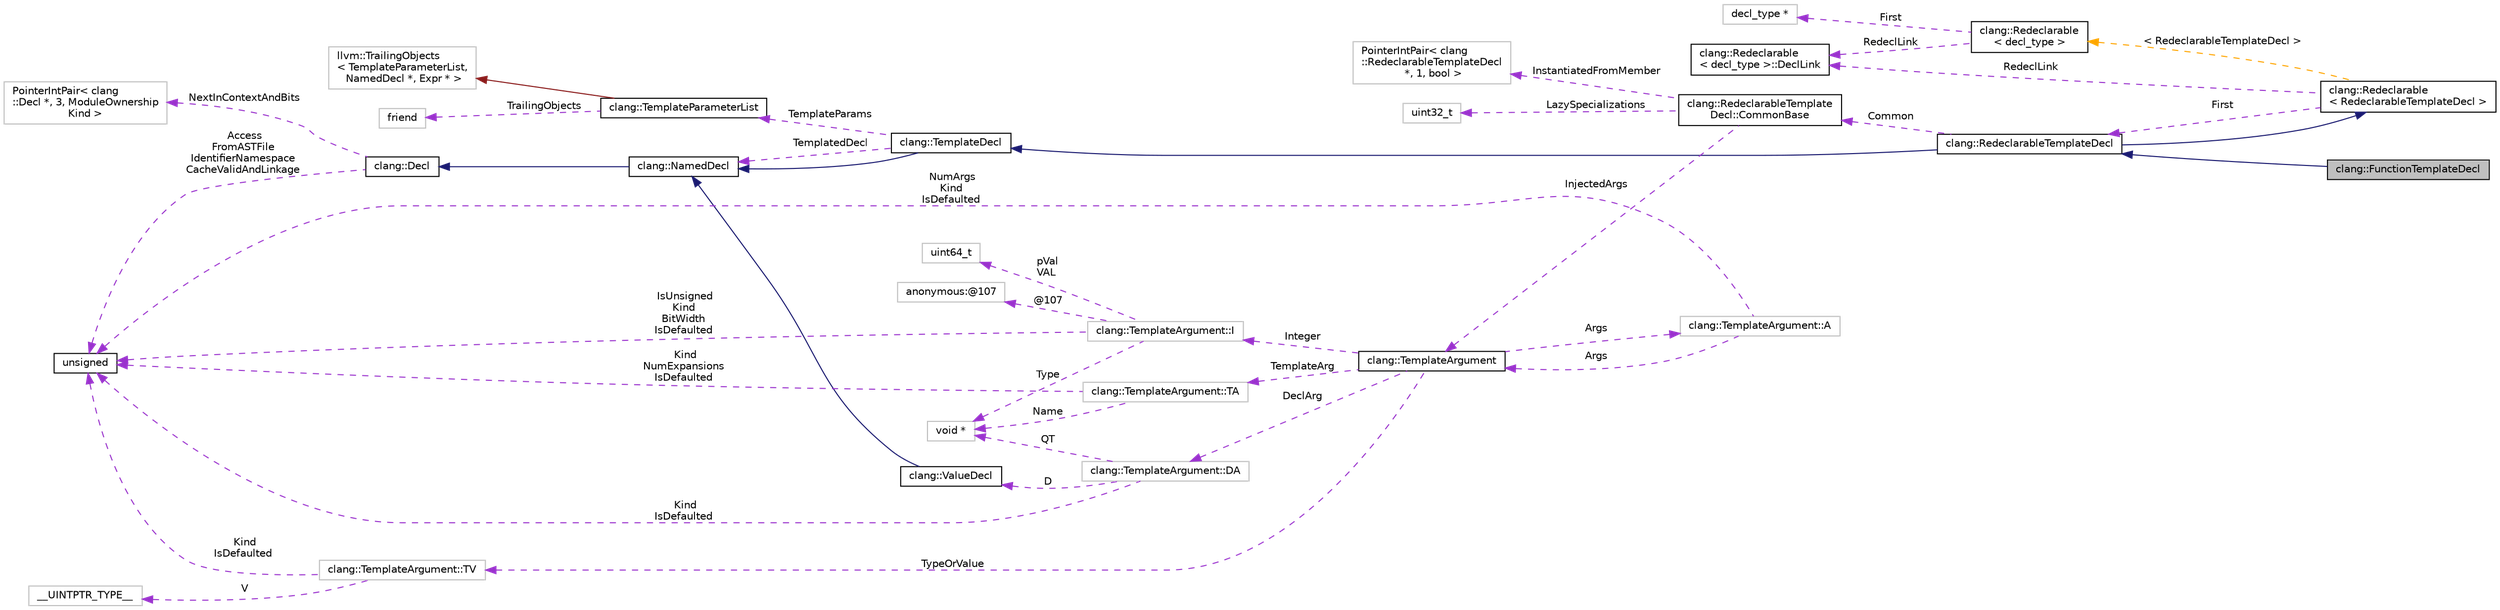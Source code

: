 digraph "clang::FunctionTemplateDecl"
{
 // LATEX_PDF_SIZE
  bgcolor="transparent";
  edge [fontname="Helvetica",fontsize="10",labelfontname="Helvetica",labelfontsize="10"];
  node [fontname="Helvetica",fontsize="10",shape=record];
  rankdir="LR";
  Node1 [label="clang::FunctionTemplateDecl",height=0.2,width=0.4,color="black", fillcolor="grey75", style="filled", fontcolor="black",tooltip="Declaration of a template function."];
  Node2 -> Node1 [dir="back",color="midnightblue",fontsize="10",style="solid",fontname="Helvetica"];
  Node2 [label="clang::RedeclarableTemplateDecl",height=0.2,width=0.4,color="black",URL="$classclang_1_1RedeclarableTemplateDecl.html",tooltip="Declaration of a redeclarable template."];
  Node3 -> Node2 [dir="back",color="midnightblue",fontsize="10",style="solid",fontname="Helvetica"];
  Node3 [label="clang::TemplateDecl",height=0.2,width=0.4,color="black",URL="$classclang_1_1TemplateDecl.html",tooltip="The base class of all kinds of template declarations (e.g., class, function, etc.)."];
  Node4 -> Node3 [dir="back",color="midnightblue",fontsize="10",style="solid",fontname="Helvetica"];
  Node4 [label="clang::NamedDecl",height=0.2,width=0.4,color="black",URL="$classclang_1_1NamedDecl.html",tooltip="This represents a decl that may have a name."];
  Node5 -> Node4 [dir="back",color="midnightblue",fontsize="10",style="solid",fontname="Helvetica"];
  Node5 [label="clang::Decl",height=0.2,width=0.4,color="black",URL="$classclang_1_1Decl.html",tooltip="Decl - This represents one declaration (or definition), e.g."];
  Node6 -> Node5 [dir="back",color="darkorchid3",fontsize="10",style="dashed",label=" NextInContextAndBits" ,fontname="Helvetica"];
  Node6 [label="PointerIntPair\< clang\l::Decl *, 3, ModuleOwnership\lKind \>",height=0.2,width=0.4,color="grey75",tooltip=" "];
  Node7 -> Node5 [dir="back",color="darkorchid3",fontsize="10",style="dashed",label=" Access\nFromASTFile\nIdentifierNamespace\nCacheValidAndLinkage" ,fontname="Helvetica"];
  Node7 [label="unsigned",height=0.2,width=0.4,color="black",URL="$classunsigned.html",tooltip=" "];
  Node4 -> Node3 [dir="back",color="darkorchid3",fontsize="10",style="dashed",label=" TemplatedDecl" ,fontname="Helvetica"];
  Node8 -> Node3 [dir="back",color="darkorchid3",fontsize="10",style="dashed",label=" TemplateParams" ,fontname="Helvetica"];
  Node8 [label="clang::TemplateParameterList",height=0.2,width=0.4,color="black",URL="$classclang_1_1TemplateParameterList.html",tooltip="Stores a list of template parameters for a TemplateDecl and its derived classes."];
  Node9 -> Node8 [dir="back",color="firebrick4",fontsize="10",style="solid",fontname="Helvetica"];
  Node9 [label="llvm::TrailingObjects\l\< TemplateParameterList,\l NamedDecl *, Expr * \>",height=0.2,width=0.4,color="grey75",tooltip=" "];
  Node10 -> Node8 [dir="back",color="darkorchid3",fontsize="10",style="dashed",label=" TrailingObjects" ,fontname="Helvetica"];
  Node10 [label="friend",height=0.2,width=0.4,color="grey75",tooltip=" "];
  Node11 -> Node2 [dir="back",color="midnightblue",fontsize="10",style="solid",fontname="Helvetica"];
  Node11 [label="clang::Redeclarable\l\< RedeclarableTemplateDecl \>",height=0.2,width=0.4,color="black",URL="$classclang_1_1Redeclarable.html",tooltip=" "];
  Node12 -> Node11 [dir="back",color="darkorchid3",fontsize="10",style="dashed",label=" RedeclLink" ,fontname="Helvetica"];
  Node12 [label="clang::Redeclarable\l\< decl_type \>::DeclLink",height=0.2,width=0.4,color="black",URL="$classclang_1_1Redeclarable_1_1DeclLink.html",tooltip=" "];
  Node2 -> Node11 [dir="back",color="darkorchid3",fontsize="10",style="dashed",label=" First" ,fontname="Helvetica"];
  Node13 -> Node11 [dir="back",color="orange",fontsize="10",style="dashed",label=" \< RedeclarableTemplateDecl \>" ,fontname="Helvetica"];
  Node13 [label="clang::Redeclarable\l\< decl_type \>",height=0.2,width=0.4,color="black",URL="$classclang_1_1Redeclarable.html",tooltip="Provides common interface for the Decls that can be redeclared."];
  Node12 -> Node13 [dir="back",color="darkorchid3",fontsize="10",style="dashed",label=" RedeclLink" ,fontname="Helvetica"];
  Node14 -> Node13 [dir="back",color="darkorchid3",fontsize="10",style="dashed",label=" First" ,fontname="Helvetica"];
  Node14 [label="decl_type *",height=0.2,width=0.4,color="grey75",tooltip=" "];
  Node15 -> Node2 [dir="back",color="darkorchid3",fontsize="10",style="dashed",label=" Common" ,fontname="Helvetica"];
  Node15 [label="clang::RedeclarableTemplate\lDecl::CommonBase",height=0.2,width=0.4,color="black",URL="$structclang_1_1RedeclarableTemplateDecl_1_1CommonBase.html",tooltip=" "];
  Node16 -> Node15 [dir="back",color="darkorchid3",fontsize="10",style="dashed",label=" InjectedArgs" ,fontname="Helvetica"];
  Node16 [label="clang::TemplateArgument",height=0.2,width=0.4,color="black",URL="$classclang_1_1TemplateArgument.html",tooltip="Represents a template argument."];
  Node17 -> Node16 [dir="back",color="darkorchid3",fontsize="10",style="dashed",label=" TemplateArg" ,fontname="Helvetica"];
  Node17 [label="clang::TemplateArgument::TA",height=0.2,width=0.4,color="grey75",tooltip=" "];
  Node7 -> Node17 [dir="back",color="darkorchid3",fontsize="10",style="dashed",label=" Kind\nNumExpansions\nIsDefaulted" ,fontname="Helvetica"];
  Node18 -> Node17 [dir="back",color="darkorchid3",fontsize="10",style="dashed",label=" Name" ,fontname="Helvetica"];
  Node18 [label="void *",height=0.2,width=0.4,color="grey75",tooltip=" "];
  Node19 -> Node16 [dir="back",color="darkorchid3",fontsize="10",style="dashed",label=" DeclArg" ,fontname="Helvetica"];
  Node19 [label="clang::TemplateArgument::DA",height=0.2,width=0.4,color="grey75",tooltip="The kind of template argument we're storing."];
  Node20 -> Node19 [dir="back",color="darkorchid3",fontsize="10",style="dashed",label=" D" ,fontname="Helvetica"];
  Node20 [label="clang::ValueDecl",height=0.2,width=0.4,color="black",URL="$classclang_1_1ValueDecl.html",tooltip="Represent the declaration of a variable (in which case it is an lvalue) a function (in which case it ..."];
  Node4 -> Node20 [dir="back",color="midnightblue",fontsize="10",style="solid",fontname="Helvetica"];
  Node7 -> Node19 [dir="back",color="darkorchid3",fontsize="10",style="dashed",label=" Kind\nIsDefaulted" ,fontname="Helvetica"];
  Node18 -> Node19 [dir="back",color="darkorchid3",fontsize="10",style="dashed",label=" QT" ,fontname="Helvetica"];
  Node21 -> Node16 [dir="back",color="darkorchid3",fontsize="10",style="dashed",label=" Args" ,fontname="Helvetica"];
  Node21 [label="clang::TemplateArgument::A",height=0.2,width=0.4,color="grey75",tooltip=" "];
  Node16 -> Node21 [dir="back",color="darkorchid3",fontsize="10",style="dashed",label=" Args" ,fontname="Helvetica"];
  Node7 -> Node21 [dir="back",color="darkorchid3",fontsize="10",style="dashed",label=" NumArgs\nKind\nIsDefaulted" ,fontname="Helvetica"];
  Node22 -> Node16 [dir="back",color="darkorchid3",fontsize="10",style="dashed",label=" TypeOrValue" ,fontname="Helvetica"];
  Node22 [label="clang::TemplateArgument::TV",height=0.2,width=0.4,color="grey75",tooltip=" "];
  Node23 -> Node22 [dir="back",color="darkorchid3",fontsize="10",style="dashed",label=" V" ,fontname="Helvetica"];
  Node23 [label="__UINTPTR_TYPE__",height=0.2,width=0.4,color="grey75",tooltip=" "];
  Node7 -> Node22 [dir="back",color="darkorchid3",fontsize="10",style="dashed",label=" Kind\nIsDefaulted" ,fontname="Helvetica"];
  Node24 -> Node16 [dir="back",color="darkorchid3",fontsize="10",style="dashed",label=" Integer" ,fontname="Helvetica"];
  Node24 [label="clang::TemplateArgument::I",height=0.2,width=0.4,color="grey75",tooltip=" "];
  Node25 -> Node24 [dir="back",color="darkorchid3",fontsize="10",style="dashed",label=" pVal\nVAL" ,fontname="Helvetica"];
  Node25 [label="uint64_t",height=0.2,width=0.4,color="grey75",tooltip=" "];
  Node26 -> Node24 [dir="back",color="darkorchid3",fontsize="10",style="dashed",label=" @107" ,fontname="Helvetica"];
  Node26 [label="anonymous:@107",height=0.2,width=0.4,color="grey75",tooltip=" "];
  Node7 -> Node24 [dir="back",color="darkorchid3",fontsize="10",style="dashed",label=" IsUnsigned\nKind\nBitWidth\nIsDefaulted" ,fontname="Helvetica"];
  Node18 -> Node24 [dir="back",color="darkorchid3",fontsize="10",style="dashed",label=" Type" ,fontname="Helvetica"];
  Node27 -> Node15 [dir="back",color="darkorchid3",fontsize="10",style="dashed",label=" InstantiatedFromMember" ,fontname="Helvetica"];
  Node27 [label="PointerIntPair\< clang\l::RedeclarableTemplateDecl\l *, 1, bool \>",height=0.2,width=0.4,color="grey75",tooltip=" "];
  Node28 -> Node15 [dir="back",color="darkorchid3",fontsize="10",style="dashed",label=" LazySpecializations" ,fontname="Helvetica"];
  Node28 [label="uint32_t",height=0.2,width=0.4,color="grey75",tooltip=" "];
}
